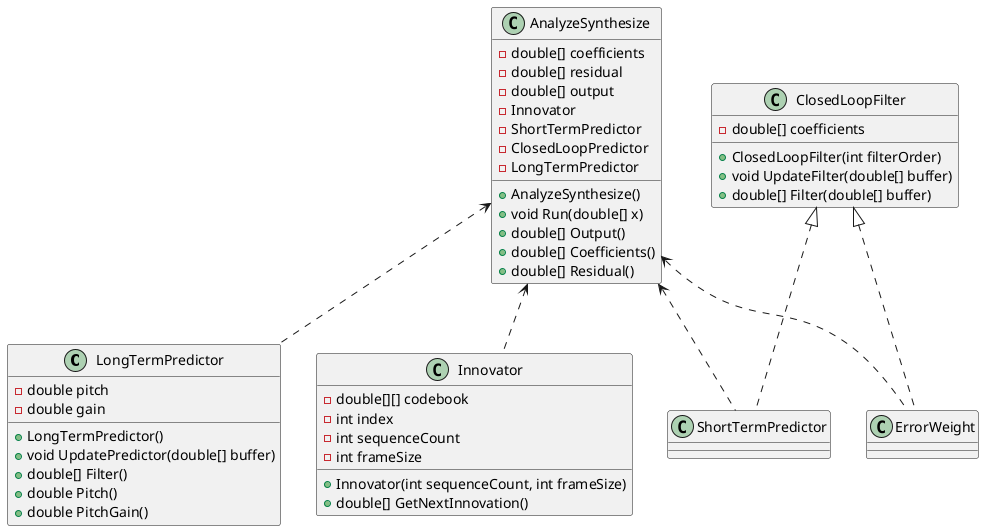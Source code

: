 @startuml

	class LongTermPredictor {
		+LongTermPredictor()
		+void UpdatePredictor(double[] buffer)
		+double[] Filter()
		+double Pitch()
		+double PitchGain()
		-double pitch
		-double gain
	}
	
	class ClosedLoopFilter {
		+ClosedLoopFilter(int filterOrder)
		+void UpdateFilter(double[] buffer)
		+double[] Filter(double[] buffer)
		-double[] coefficients
	}
	
	class ShortTermPredictor {

	}
	class ErrorWeight {

	}
	
	class Innovator {
		+Innovator(int sequenceCount, int frameSize)
		+double[] GetNextInnovation()
		-double[][] codebook
		-int index
		-int sequenceCount
		-int frameSize
	}
	
	class AnalyzeSynthesize {
		+AnalyzeSynthesize()
		+void Run(double[] x)
		+double[] Output()
		+double[] Coefficients()
		+double[] Residual()
		-double[] coefficients
		-double[] residual
		-double[] output
		-Innovator
		-ShortTermPredictor
		-ClosedLoopPredictor
		-LongTermPredictor
	}
	
	AnalyzeSynthesize <.. Innovator
	AnalyzeSynthesize <.. LongTermPredictor 
	AnalyzeSynthesize <.. ShortTermPredictor
	AnalyzeSynthesize <.. ErrorWeight	
	ClosedLoopFilter <|.. ShortTermPredictor
	ClosedLoopFilter <|.. ErrorWeight
	
@enduml